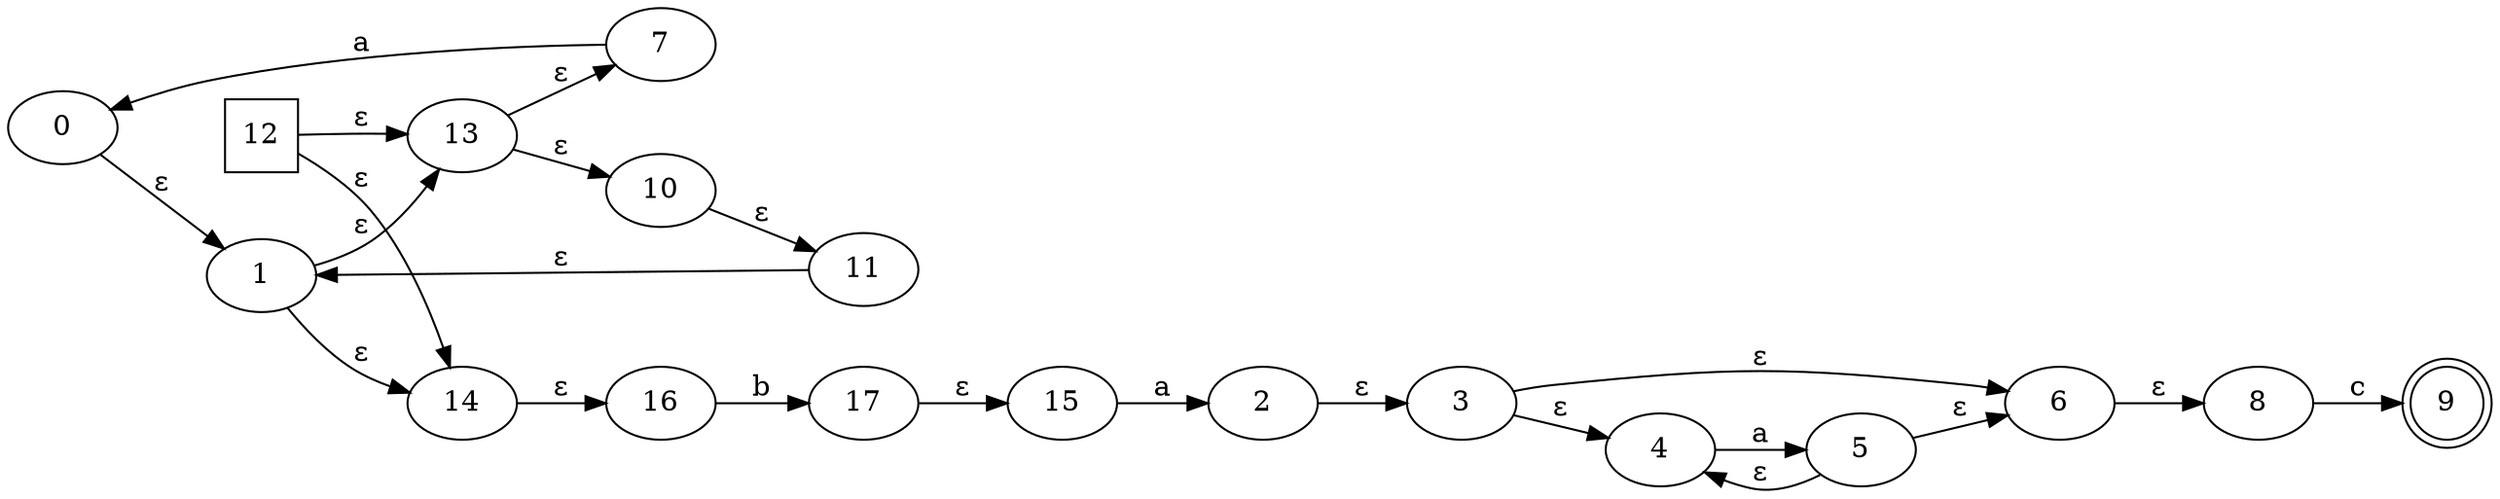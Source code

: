 digraph G {
	rankdir=LR;
	0->1[ label=ɛ ];
	2->3[ label=ɛ ];
	4->5[ label=a ];
	5->6[ label=ɛ ];
	5->4[ label=ɛ ];
	7->0[ label=a ];
	8->9[ label=c ];
	6->8[ label=ɛ ];
	10->11[ label=ɛ ];
	12->13[ label=ɛ ];
	12->14[ label=ɛ ];
	15->2[ label=a ];
	16->17[ label=b ];
	3->4[ label=ɛ ];
	3->6[ label=ɛ ];
	14->16[ label=ɛ ];
	13->7[ label=ɛ ];
	13->10[ label=ɛ ];
	11->1[ label=ɛ ];
	1->14[ label=ɛ ];
	1->13[ label=ɛ ];
	17->15[ label=ɛ ];
	0;
	1;
	10;
	11;
	12 [ shape=square ];
	13;
	14;
	15;
	16;
	17;
	2;
	3;
	4;
	5;
	6;
	7;
	8;
	9 [ shape=doublecircle ];

}

